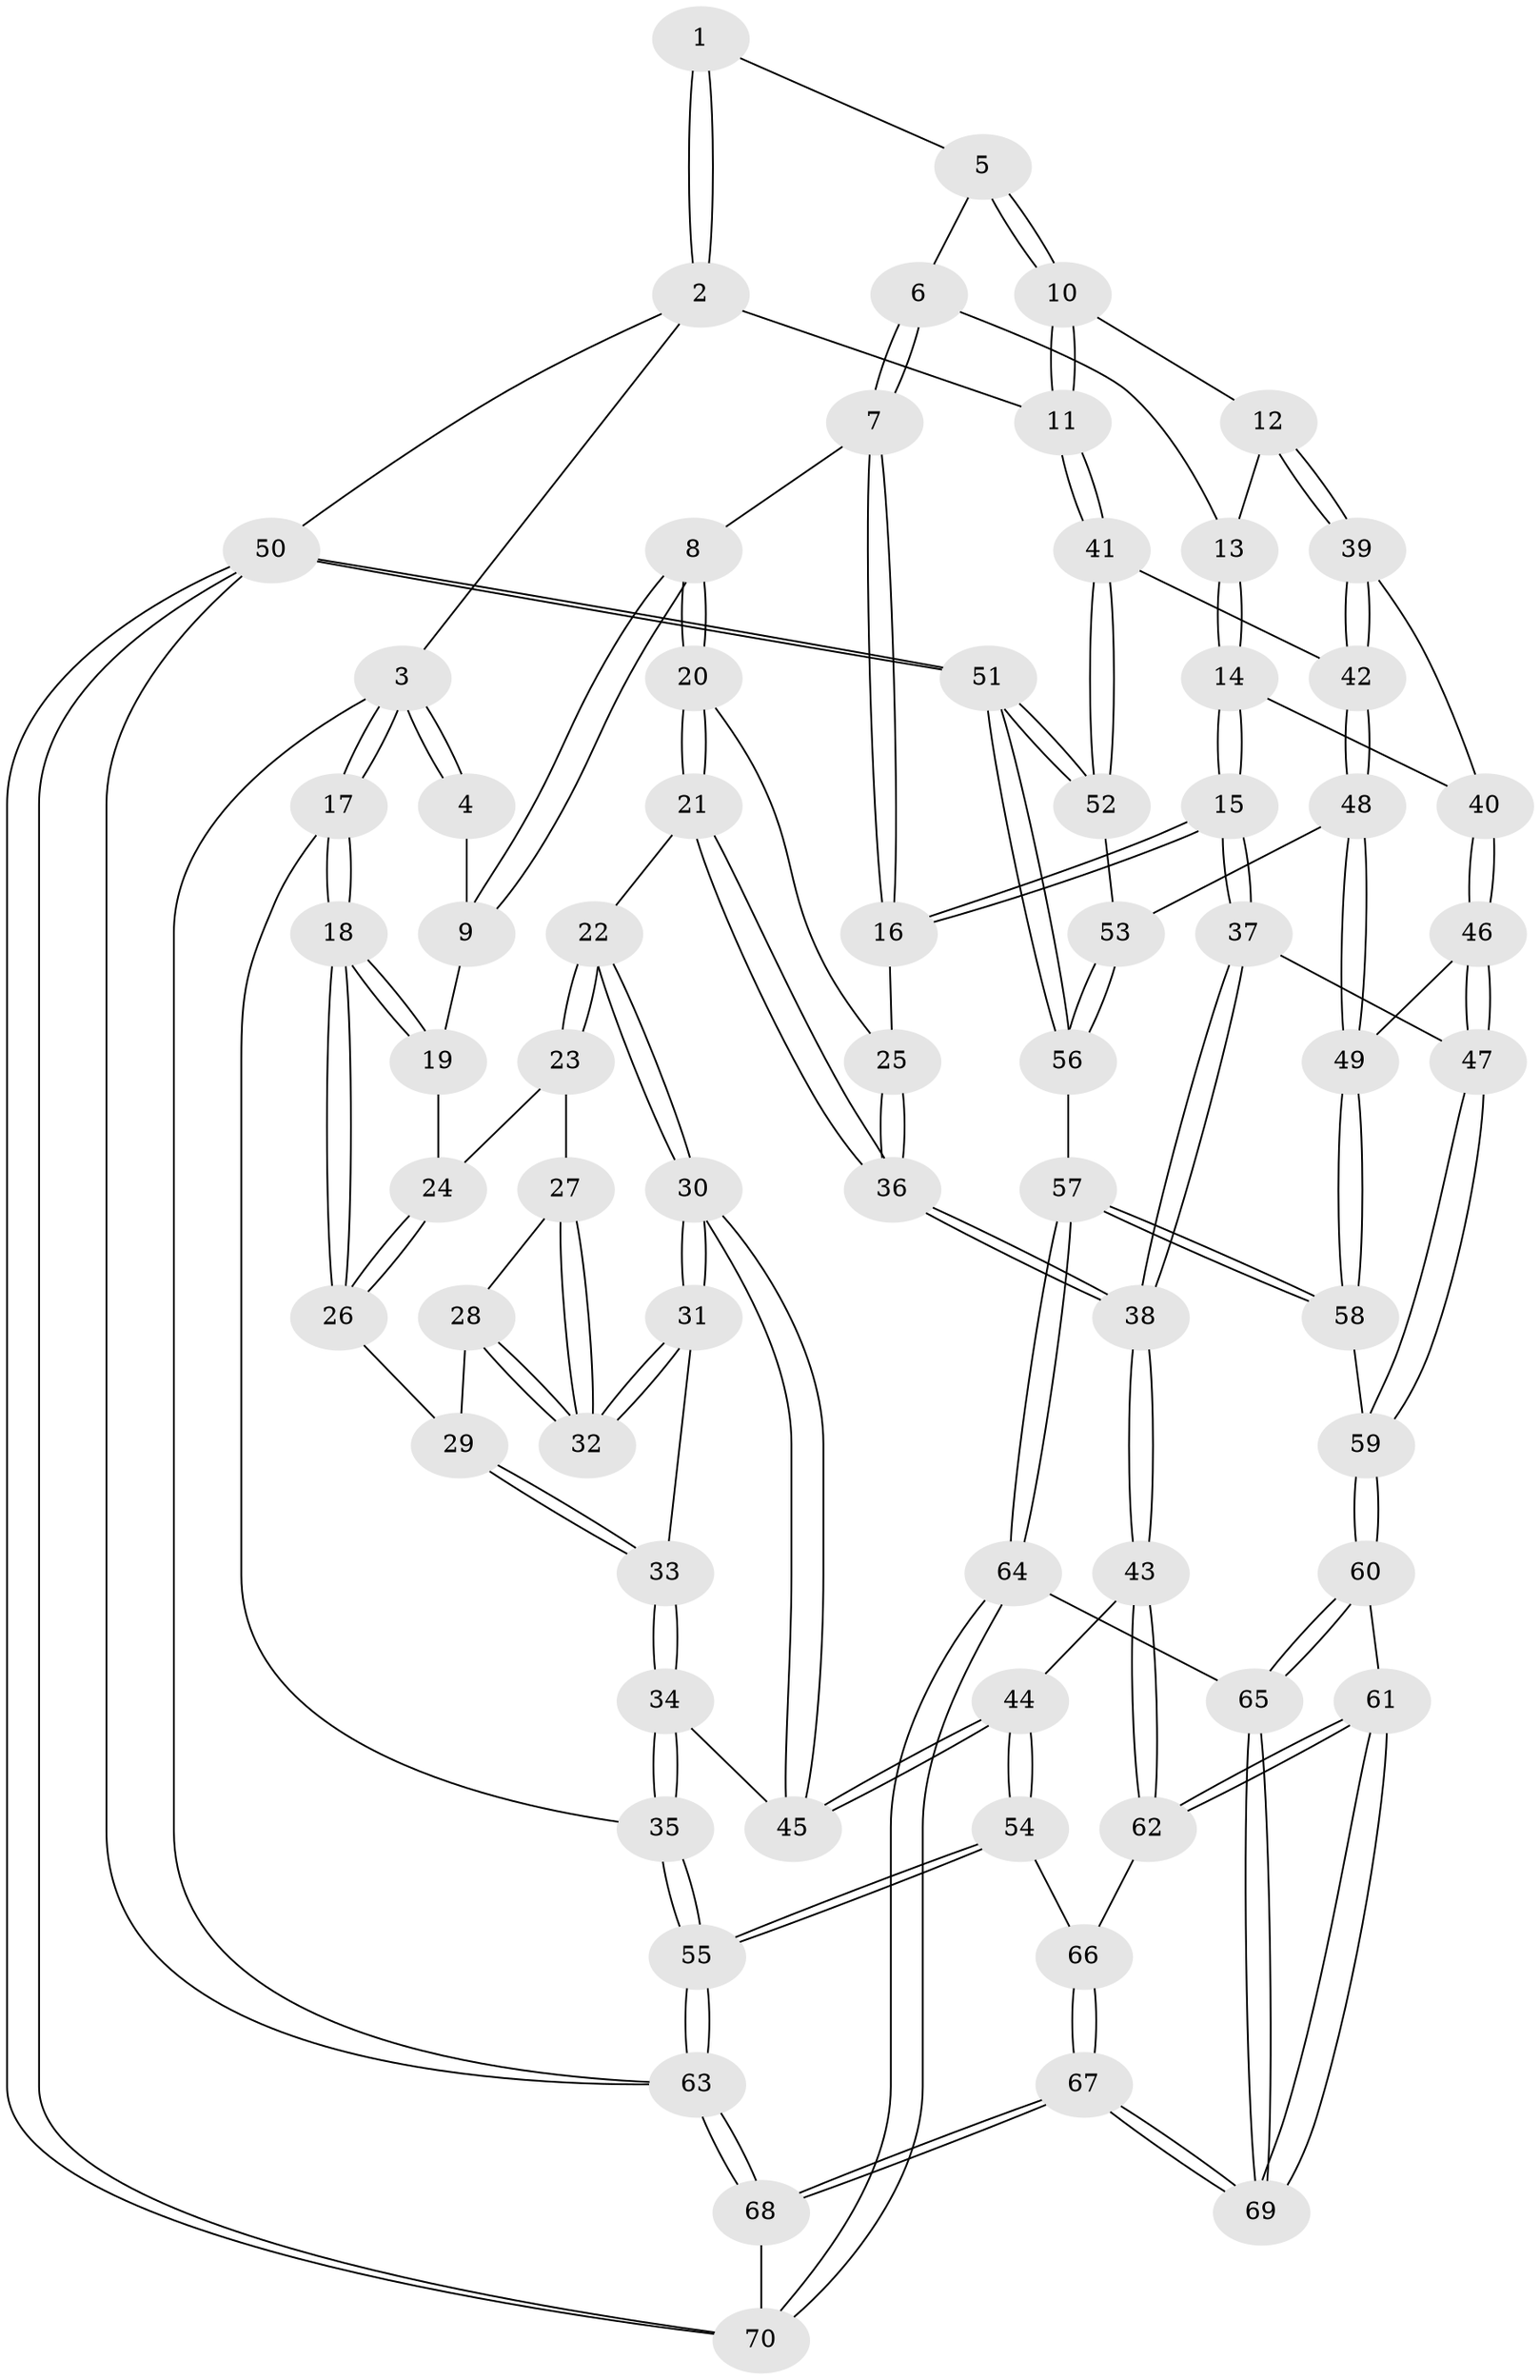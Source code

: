 // coarse degree distribution, {3: 0.1794871794871795, 7: 0.02564102564102564, 5: 0.41025641025641024, 4: 0.38461538461538464}
// Generated by graph-tools (version 1.1) at 2025/52/02/27/25 19:52:39]
// undirected, 70 vertices, 172 edges
graph export_dot {
graph [start="1"]
  node [color=gray90,style=filled];
  1 [pos="+0.6104160859123757+0"];
  2 [pos="+1+0"];
  3 [pos="+0+0"];
  4 [pos="+0.2825987995951604+0"];
  5 [pos="+0.6479023783539608+0.14008287509107517"];
  6 [pos="+0.631019671259623+0.17151919527903967"];
  7 [pos="+0.4770799033809383+0.23322328546186064"];
  8 [pos="+0.40974577281544955+0.2144931034280478"];
  9 [pos="+0.2707537643342234+0.08628134759280129"];
  10 [pos="+0.8537384201639424+0.21942915965033347"];
  11 [pos="+1+0"];
  12 [pos="+0.8271662039127667+0.30547603155481606"];
  13 [pos="+0.6406431046509344+0.24369804410325788"];
  14 [pos="+0.635207984395057+0.3721454327136541"];
  15 [pos="+0.5969210708641465+0.3943450956402329"];
  16 [pos="+0.5261466692622256+0.3336103003876587"];
  17 [pos="+0+0.320297326908847"];
  18 [pos="+0+0.279284063220822"];
  19 [pos="+0.26246722858298044+0.09895163633263802"];
  20 [pos="+0.4018314660464863+0.3192382558733895"];
  21 [pos="+0.3164511691569887+0.37653816890548636"];
  22 [pos="+0.2789016983494823+0.3635337246964013"];
  23 [pos="+0.24884430641427646+0.23871498566608024"];
  24 [pos="+0.2474825881339192+0.20377297897579652"];
  25 [pos="+0.4282255794003882+0.3680343843698361"];
  26 [pos="+0.11550030795401801+0.33212354374839564"];
  27 [pos="+0.18075862649644167+0.3401184749198875"];
  28 [pos="+0.14488068611582136+0.35138737805771897"];
  29 [pos="+0.1294711741814536+0.3513218628421962"];
  30 [pos="+0.23230897804878836+0.42163042444577803"];
  31 [pos="+0.2003513322057473+0.4073340939667959"];
  32 [pos="+0.1943781139839276+0.39509218015423686"];
  33 [pos="+0.1267895345761153+0.4099089246100398"];
  34 [pos="+0.1060829243376679+0.4288730474238421"];
  35 [pos="+0+0.48105463179760655"];
  36 [pos="+0.41743484203298414+0.49000874506565795"];
  37 [pos="+0.5201510613030529+0.5516116536358814"];
  38 [pos="+0.4428804123096862+0.5649547975565102"];
  39 [pos="+0.816957115204617+0.3635888501018373"];
  40 [pos="+0.7551824962008385+0.3910392285110359"];
  41 [pos="+1+0.41344986235332015"];
  42 [pos="+0.8620301066407988+0.39887730380928216"];
  43 [pos="+0.3383863769467793+0.6485489202450154"];
  44 [pos="+0.24912548076197852+0.615938687994447"];
  45 [pos="+0.2361607616862893+0.5638116925445802"];
  46 [pos="+0.7405108171843778+0.5316138980200109"];
  47 [pos="+0.5553114524032468+0.5724837662444028"];
  48 [pos="+0.8806540069239843+0.5871169861801948"];
  49 [pos="+0.8172089064387603+0.6013816348204112"];
  50 [pos="+1+1"];
  51 [pos="+1+1"];
  52 [pos="+1+0.4880127321244465"];
  53 [pos="+0.8905417226752224+0.5906807172848679"];
  54 [pos="+0+0.6713601439441955"];
  55 [pos="+0+0.6450455932779215"];
  56 [pos="+0.9966699432767743+0.8627851722792762"];
  57 [pos="+0.7584649306933402+0.836479253072817"];
  58 [pos="+0.7386035562154132+0.7146026559319261"];
  59 [pos="+0.5947425041691256+0.6266404915806849"];
  60 [pos="+0.5670390938329002+0.8350864411068704"];
  61 [pos="+0.3689951809411089+0.7929848910938222"];
  62 [pos="+0.35138816668112377+0.7276853294194198"];
  63 [pos="+0+1"];
  64 [pos="+0.6710122283846787+0.9062431250498643"];
  65 [pos="+0.6531613286673261+0.8971299650966481"];
  66 [pos="+0.10946058634148663+0.8382585855674336"];
  67 [pos="+0.25229687089409364+1"];
  68 [pos="+0.2470850169167881+1"];
  69 [pos="+0.29944757473962935+1"];
  70 [pos="+0.6516273136572686+1"];
  1 -- 2;
  1 -- 2;
  1 -- 5;
  2 -- 3;
  2 -- 11;
  2 -- 50;
  3 -- 4;
  3 -- 4;
  3 -- 17;
  3 -- 17;
  3 -- 63;
  4 -- 9;
  5 -- 6;
  5 -- 10;
  5 -- 10;
  6 -- 7;
  6 -- 7;
  6 -- 13;
  7 -- 8;
  7 -- 16;
  7 -- 16;
  8 -- 9;
  8 -- 9;
  8 -- 20;
  8 -- 20;
  9 -- 19;
  10 -- 11;
  10 -- 11;
  10 -- 12;
  11 -- 41;
  11 -- 41;
  12 -- 13;
  12 -- 39;
  12 -- 39;
  13 -- 14;
  13 -- 14;
  14 -- 15;
  14 -- 15;
  14 -- 40;
  15 -- 16;
  15 -- 16;
  15 -- 37;
  15 -- 37;
  16 -- 25;
  17 -- 18;
  17 -- 18;
  17 -- 35;
  18 -- 19;
  18 -- 19;
  18 -- 26;
  18 -- 26;
  19 -- 24;
  20 -- 21;
  20 -- 21;
  20 -- 25;
  21 -- 22;
  21 -- 36;
  21 -- 36;
  22 -- 23;
  22 -- 23;
  22 -- 30;
  22 -- 30;
  23 -- 24;
  23 -- 27;
  24 -- 26;
  24 -- 26;
  25 -- 36;
  25 -- 36;
  26 -- 29;
  27 -- 28;
  27 -- 32;
  27 -- 32;
  28 -- 29;
  28 -- 32;
  28 -- 32;
  29 -- 33;
  29 -- 33;
  30 -- 31;
  30 -- 31;
  30 -- 45;
  30 -- 45;
  31 -- 32;
  31 -- 32;
  31 -- 33;
  33 -- 34;
  33 -- 34;
  34 -- 35;
  34 -- 35;
  34 -- 45;
  35 -- 55;
  35 -- 55;
  36 -- 38;
  36 -- 38;
  37 -- 38;
  37 -- 38;
  37 -- 47;
  38 -- 43;
  38 -- 43;
  39 -- 40;
  39 -- 42;
  39 -- 42;
  40 -- 46;
  40 -- 46;
  41 -- 42;
  41 -- 52;
  41 -- 52;
  42 -- 48;
  42 -- 48;
  43 -- 44;
  43 -- 62;
  43 -- 62;
  44 -- 45;
  44 -- 45;
  44 -- 54;
  44 -- 54;
  46 -- 47;
  46 -- 47;
  46 -- 49;
  47 -- 59;
  47 -- 59;
  48 -- 49;
  48 -- 49;
  48 -- 53;
  49 -- 58;
  49 -- 58;
  50 -- 51;
  50 -- 51;
  50 -- 70;
  50 -- 70;
  50 -- 63;
  51 -- 52;
  51 -- 52;
  51 -- 56;
  51 -- 56;
  52 -- 53;
  53 -- 56;
  53 -- 56;
  54 -- 55;
  54 -- 55;
  54 -- 66;
  55 -- 63;
  55 -- 63;
  56 -- 57;
  57 -- 58;
  57 -- 58;
  57 -- 64;
  57 -- 64;
  58 -- 59;
  59 -- 60;
  59 -- 60;
  60 -- 61;
  60 -- 65;
  60 -- 65;
  61 -- 62;
  61 -- 62;
  61 -- 69;
  61 -- 69;
  62 -- 66;
  63 -- 68;
  63 -- 68;
  64 -- 65;
  64 -- 70;
  64 -- 70;
  65 -- 69;
  65 -- 69;
  66 -- 67;
  66 -- 67;
  67 -- 68;
  67 -- 68;
  67 -- 69;
  67 -- 69;
  68 -- 70;
}
